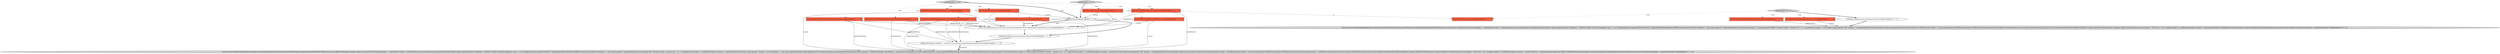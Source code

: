 digraph {
15 [style = filled, label = "@NotNull final DBCExecutionSource source@@@2@@@['0', '1', '0']", fillcolor = tomato, shape = box image = "AAA0AAABBB2BBB"];
13 [style = filled, label = "@NotNull final DBSAttributeBase(( updateAttributes@@@2@@@['0', '1', '0']", fillcolor = tomato, shape = box image = "AAA0AAABBB2BBB"];
1 [style = filled, label = "@NotNull final DBSAttributeBase(( updateAttributes@@@2@@@['1', '0', '0']", fillcolor = tomato, shape = box image = "AAA0AAABBB1BBB"];
7 [style = filled, label = "DBSAttributeBase(( attributes = ArrayUtils.concatArrays(updateAttributes,keyAttributes)@@@7@@@['1', '1', '0']", fillcolor = white, shape = ellipse image = "AAA0AAABBB1BBB"];
18 [style = filled, label = "@NotNull final DBSAttributeBase(( keyAttributes@@@2@@@['0', '0', '1']", fillcolor = tomato, shape = box image = "AAA0AAABBB3BBB"];
9 [style = filled, label = "@NotNull final DBSAttributeBase(( keyAttributes@@@2@@@['1', '0', '0']", fillcolor = tomato, shape = box image = "AAA0AAABBB1BBB"];
19 [style = filled, label = "deleteData['0', '0', '1']", fillcolor = lightgray, shape = diamond image = "AAA0AAABBB3BBB"];
6 [style = filled, label = "return new ExecuteBatchImpl(attributes,keysReceiver,false){@NotNull @Override protected DBCStatement prepareStatement(@NotNull DBCSession session,DBDValueHandler(( handlers,Object(( attributeValues){String tableAlias = nullSQLDialect dialect = ((SQLDataSource)session.getDataSource()).getSQLDialect()if (dialect.supportsAliasInUpdate()) {tableAlias = DEFAULT_TABLE_ALIAS}StringBuilder query = new StringBuilder()query.append(\"UPDATE \").append(getFullyQualifiedName(DBPEvaluationContext.DML))if (tableAlias != null) {query.append(' ').append(tableAlias)}query.append(\"SET \")boolean hasKey = falsefor (int i = 0 i < updateAttributes.length i++){DBSAttributeBase attribute = updateAttributes(i(if (hasKey) query.append(\",\")hasKey = trueif (tableAlias != null) {query.append(tableAlias).append(dialect.getStructSeparator())}query.append(getAttributeName(attribute)).append(\"=\")DBDValueHandler valueHandler = handlers(i(if (valueHandler instanceof DBDValueBinder) {query.append(((DBDValueBinder)valueHandler).makeQueryBind(attribute))}{query.append(\"?\")}}if (keyAttributes.length > 0) {query.append(\"WHERE \")hasKey = falsefor (int i = 0 i < keyAttributes.length i++){DBSAttributeBase attribute = keyAttributes(i(if (hasKey) query.append(\" AND \")hasKey = trueappendAttributeCriteria(tableAlias,dialect,query,attribute,attributeValues(updateAttributes.length + i()}}DBCStatement dbStat = session.prepareStatement(DBCStatementType.QUERY,query.toString(),false,false,keysReceiver != null)dbStat.setStatementSource(source)return dbStat}@Override protected void bindStatement(@NotNull DBDValueHandler(( handlers,@NotNull DBCStatement statement,Object(( attributeValues){int paramIndex = 0for (int k = 0 k < handlers.length k++){DBSAttributeBase attribute = attributes(k(if (k >= updateAttributes.length && DBUtils.isNullValue(attributeValues(k()) {continue}handlers(k(.bindValueObject(statement.getSession(),statement,attribute,paramIndex++,attributeValues(k()}}}@@@8@@@['1', '1', '0']", fillcolor = lightgray, shape = ellipse image = "AAA0AAABBB1BBB"];
14 [style = filled, label = "@NotNull final DBSAttributeBase(( keyAttributes@@@2@@@['0', '1', '0']", fillcolor = tomato, shape = box image = "AAA0AAABBB2BBB"];
17 [style = filled, label = "@NotNull final DBCExecutionSource source@@@2@@@['0', '0', '1']", fillcolor = tomato, shape = box image = "AAA0AAABBB3BBB"];
4 [style = filled, label = "useUpsert(session)@@@3@@@['1', '1', '0']", fillcolor = white, shape = diamond image = "AAA0AAABBB1BBB"];
3 [style = filled, label = "@NotNull final DBCExecutionSource source@@@2@@@['1', '0', '0']", fillcolor = tomato, shape = box image = "AAA0AAABBB1BBB"];
0 [style = filled, label = "return insertData(session,ArrayUtils.concatArrays(updateAttributes,keyAttributes),keysReceiver,source)@@@4@@@['1', '1', '0']", fillcolor = white, shape = ellipse image = "AAA0AAABBB1BBB"];
11 [style = filled, label = "updateData['0', '1', '0']", fillcolor = lightgray, shape = diamond image = "AAA0AAABBB2BBB"];
20 [style = filled, label = "return new ExecuteBatchImpl(keyAttributes,null,false){@NotNull @Override protected DBCStatement prepareStatement(@NotNull DBCSession session,Object(( attributeValues){String tableAlias = nullSQLDialect dialect = ((SQLDataSource)session.getDataSource()).getSQLDialect()if (dialect.supportsAliasInUpdate()) {tableAlias = DEFAULT_TABLE_ALIAS}StringBuilder query = new StringBuilder()query.append(\"DELETE FROM \").append(getFullyQualifiedName(DBPEvaluationContext.DML))if (tableAlias != null) {query.append(' ').append(tableAlias)}if (keyAttributes.length > 0) {query.append(\"WHERE \")boolean hasKey = falsefor (int i = 0 i < keyAttributes.length i++){if (hasKey) query.append(\" AND \")hasKey = trueappendAttributeCriteria(tableAlias,dialect,query,keyAttributes(i(,attributeValues(i()}}DBCStatement dbStat = session.prepareStatement(DBCStatementType.QUERY,query.toString(),false,false,false)dbStat.setStatementSource(source)return dbStat}@Override protected void bindStatement(@NotNull DBDValueHandler(( handlers,@NotNull DBCStatement statement,Object(( attributeValues){int paramIndex = 0for (int k = 0 k < handlers.length k++){DBSAttributeBase attribute = attributes(k(if (DBUtils.isNullValue(attributeValues(k()) {continue}handlers(k(.bindValueObject(statement.getSession(),statement,attribute,paramIndex++,attributeValues(k()}}}@@@4@@@['0', '0', '1']", fillcolor = lightgray, shape = ellipse image = "AAA0AAABBB3BBB"];
10 [style = filled, label = "@Nullable DBDDataReceiver keysReceiver@@@2@@@['1', '1', '0']", fillcolor = tomato, shape = box image = "AAA0AAABBB1BBB"];
5 [style = filled, label = "@NotNull DBCSession session@@@2@@@['1', '0', '0']", fillcolor = tomato, shape = box image = "AAA0AAABBB1BBB"];
2 [style = filled, label = "readRequiredMeta(session.getProgressMonitor())@@@6@@@['1', '1', '0']", fillcolor = white, shape = ellipse image = "AAA0AAABBB1BBB"];
21 [style = filled, label = "@NotNull DBCSession session@@@2@@@['0', '0', '1']", fillcolor = tomato, shape = box image = "AAA0AAABBB3BBB"];
8 [style = filled, label = "updateData['1', '0', '0']", fillcolor = lightgray, shape = diamond image = "AAA0AAABBB1BBB"];
12 [style = filled, label = "@NotNull DBCSession session@@@2@@@['0', '1', '0']", fillcolor = tomato, shape = box image = "AAA0AAABBB2BBB"];
16 [style = filled, label = "readRequiredMeta(session.getProgressMonitor())@@@3@@@['0', '0', '1']", fillcolor = white, shape = ellipse image = "AAA0AAABBB3BBB"];
5->4 [style = solid, label="session"];
8->10 [style = dotted, label="true"];
19->21 [style = dotted, label="true"];
9->6 [style = solid, label="keyAttributes"];
14->7 [style = solid, label="keyAttributes"];
11->4 [style = bold, label=""];
13->7 [style = solid, label="updateAttributes"];
11->10 [style = dotted, label="true"];
7->6 [style = solid, label="attributes"];
11->12 [style = dotted, label="true"];
8->4 [style = bold, label=""];
12->0 [style = solid, label="session"];
2->7 [style = bold, label=""];
18->20 [style = solid, label="keyAttributes"];
15->0 [style = solid, label="source"];
3->0 [style = solid, label="source"];
10->6 [style = solid, label="keysReceiver"];
12->4 [style = solid, label="session"];
7->6 [style = bold, label=""];
10->21 [style = dashed, label="0"];
1->0 [style = solid, label="updateAttributes"];
10->0 [style = solid, label="keysReceiver"];
14->6 [style = solid, label="keyAttributes"];
4->0 [style = dotted, label="true"];
1->6 [style = solid, label="updateAttributes"];
4->2 [style = bold, label=""];
19->16 [style = bold, label=""];
9->7 [style = solid, label="keyAttributes"];
11->14 [style = dotted, label="true"];
3->6 [style = solid, label="source"];
15->6 [style = solid, label="source"];
5->0 [style = solid, label="session"];
13->6 [style = solid, label="updateAttributes"];
11->15 [style = dotted, label="true"];
8->5 [style = dotted, label="true"];
16->20 [style = bold, label=""];
13->0 [style = solid, label="updateAttributes"];
17->20 [style = solid, label="source"];
8->3 [style = dotted, label="true"];
19->17 [style = dotted, label="true"];
0->2 [style = bold, label=""];
11->13 [style = dotted, label="true"];
4->0 [style = bold, label=""];
8->1 [style = dotted, label="true"];
9->0 [style = solid, label="keyAttributes"];
14->0 [style = solid, label="keyAttributes"];
1->7 [style = solid, label="updateAttributes"];
19->18 [style = dotted, label="true"];
8->9 [style = dotted, label="true"];
}
